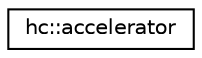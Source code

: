 digraph "Graphical Class Hierarchy"
{
  edge [fontname="Helvetica",fontsize="10",labelfontname="Helvetica",labelfontsize="10"];
  node [fontname="Helvetica",fontsize="10",shape=record];
  rankdir="LR";
  Node1 [label="hc::accelerator",height=0.2,width=0.4,color="black", fillcolor="white", style="filled",URL="$classhc_1_1accelerator.html",tooltip="Represents a physical accelerated computing device. "];
}
